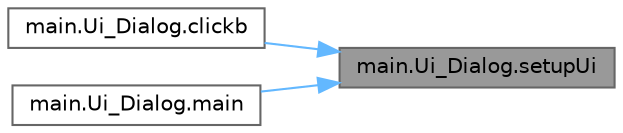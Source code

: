 digraph "main.Ui_Dialog.setupUi"
{
 // LATEX_PDF_SIZE
  bgcolor="transparent";
  edge [fontname=Helvetica,fontsize=10,labelfontname=Helvetica,labelfontsize=10];
  node [fontname=Helvetica,fontsize=10,shape=box,height=0.2,width=0.4];
  rankdir="RL";
  Node1 [id="Node000001",label="main.Ui_Dialog.setupUi",height=0.2,width=0.4,color="gray40", fillcolor="grey60", style="filled", fontcolor="black",tooltip=" "];
  Node1 -> Node2 [id="edge3_Node000001_Node000002",dir="back",color="steelblue1",style="solid",tooltip=" "];
  Node2 [id="Node000002",label="main.Ui_Dialog.clickb",height=0.2,width=0.4,color="grey40", fillcolor="white", style="filled",URL="$classmain_1_1_ui___dialog.html#ac9cdd32784421c446d760ea43e0204aa",tooltip=" "];
  Node1 -> Node3 [id="edge4_Node000001_Node000003",dir="back",color="steelblue1",style="solid",tooltip=" "];
  Node3 [id="Node000003",label="main.Ui_Dialog.main",height=0.2,width=0.4,color="grey40", fillcolor="white", style="filled",URL="$classmain_1_1_ui___dialog.html#a7b7af403e995ca070e1f550a6b4a043d",tooltip=" "];
}
